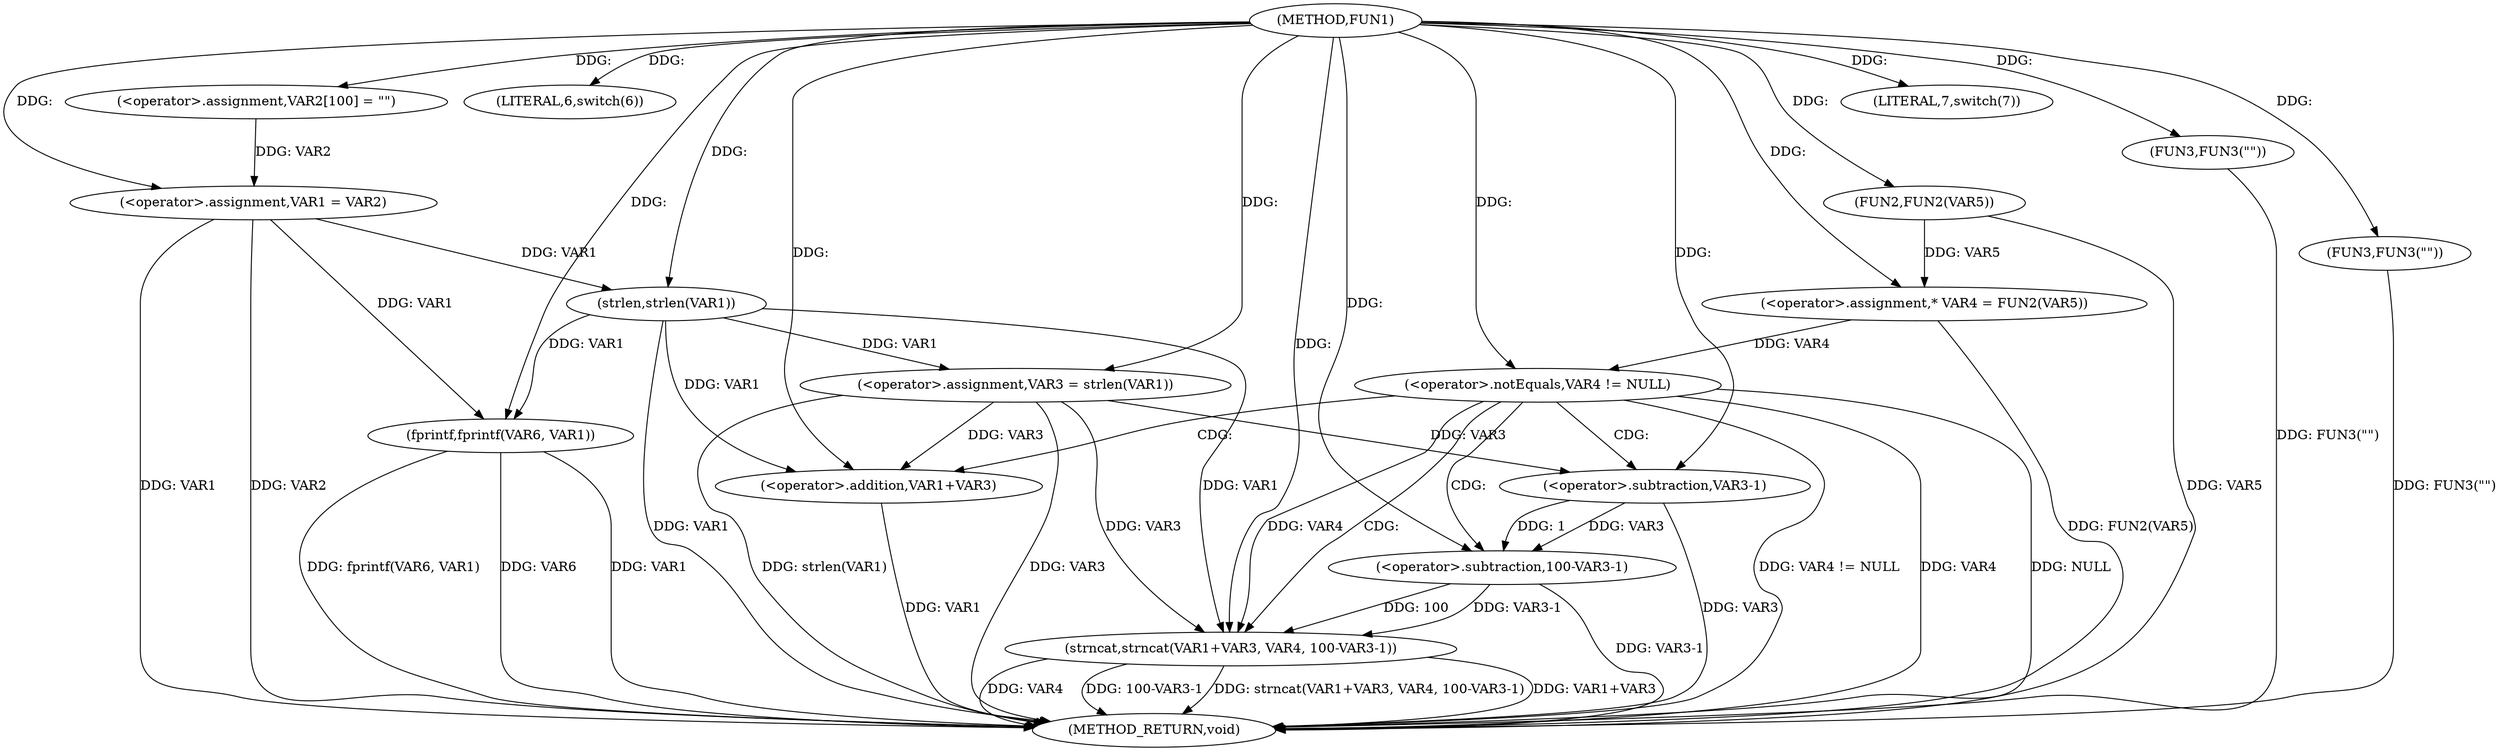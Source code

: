 digraph FUN1 {  
"1000100" [label = "(METHOD,FUN1)" ]
"1000157" [label = "(METHOD_RETURN,void)" ]
"1000104" [label = "(<operator>.assignment,VAR2[100] = \"\")" ]
"1000107" [label = "(<operator>.assignment,VAR1 = VAR2)" ]
"1000111" [label = "(LITERAL,6,switch(6))" ]
"1000116" [label = "(<operator>.assignment,VAR3 = strlen(VAR1))" ]
"1000118" [label = "(strlen,strlen(VAR1))" ]
"1000121" [label = "(<operator>.assignment,* VAR4 = FUN2(VAR5))" ]
"1000123" [label = "(FUN2,FUN2(VAR5))" ]
"1000126" [label = "(<operator>.notEquals,VAR4 != NULL)" ]
"1000130" [label = "(strncat,strncat(VAR1+VAR3, VAR4, 100-VAR3-1))" ]
"1000131" [label = "(<operator>.addition,VAR1+VAR3)" ]
"1000135" [label = "(<operator>.subtraction,100-VAR3-1)" ]
"1000137" [label = "(<operator>.subtraction,VAR3-1)" ]
"1000142" [label = "(FUN3,FUN3(\"\"))" ]
"1000146" [label = "(LITERAL,7,switch(7))" ]
"1000149" [label = "(fprintf,fprintf(VAR6, VAR1))" ]
"1000154" [label = "(FUN3,FUN3(\"\"))" ]
  "1000116" -> "1000157"  [ label = "DDG: VAR3"] 
  "1000142" -> "1000157"  [ label = "DDG: FUN3(\"\")"] 
  "1000107" -> "1000157"  [ label = "DDG: VAR1"] 
  "1000130" -> "1000157"  [ label = "DDG: VAR4"] 
  "1000149" -> "1000157"  [ label = "DDG: fprintf(VAR6, VAR1)"] 
  "1000126" -> "1000157"  [ label = "DDG: VAR4"] 
  "1000116" -> "1000157"  [ label = "DDG: strlen(VAR1)"] 
  "1000154" -> "1000157"  [ label = "DDG: FUN3(\"\")"] 
  "1000130" -> "1000157"  [ label = "DDG: 100-VAR3-1"] 
  "1000149" -> "1000157"  [ label = "DDG: VAR6"] 
  "1000118" -> "1000157"  [ label = "DDG: VAR1"] 
  "1000130" -> "1000157"  [ label = "DDG: strncat(VAR1+VAR3, VAR4, 100-VAR3-1)"] 
  "1000126" -> "1000157"  [ label = "DDG: VAR4 != NULL"] 
  "1000149" -> "1000157"  [ label = "DDG: VAR1"] 
  "1000121" -> "1000157"  [ label = "DDG: FUN2(VAR5)"] 
  "1000131" -> "1000157"  [ label = "DDG: VAR1"] 
  "1000126" -> "1000157"  [ label = "DDG: NULL"] 
  "1000137" -> "1000157"  [ label = "DDG: VAR3"] 
  "1000135" -> "1000157"  [ label = "DDG: VAR3-1"] 
  "1000107" -> "1000157"  [ label = "DDG: VAR2"] 
  "1000130" -> "1000157"  [ label = "DDG: VAR1+VAR3"] 
  "1000123" -> "1000157"  [ label = "DDG: VAR5"] 
  "1000100" -> "1000104"  [ label = "DDG: "] 
  "1000104" -> "1000107"  [ label = "DDG: VAR2"] 
  "1000100" -> "1000107"  [ label = "DDG: "] 
  "1000100" -> "1000111"  [ label = "DDG: "] 
  "1000118" -> "1000116"  [ label = "DDG: VAR1"] 
  "1000100" -> "1000116"  [ label = "DDG: "] 
  "1000107" -> "1000118"  [ label = "DDG: VAR1"] 
  "1000100" -> "1000118"  [ label = "DDG: "] 
  "1000123" -> "1000121"  [ label = "DDG: VAR5"] 
  "1000100" -> "1000121"  [ label = "DDG: "] 
  "1000100" -> "1000123"  [ label = "DDG: "] 
  "1000121" -> "1000126"  [ label = "DDG: VAR4"] 
  "1000100" -> "1000126"  [ label = "DDG: "] 
  "1000118" -> "1000130"  [ label = "DDG: VAR1"] 
  "1000100" -> "1000130"  [ label = "DDG: "] 
  "1000116" -> "1000130"  [ label = "DDG: VAR3"] 
  "1000118" -> "1000131"  [ label = "DDG: VAR1"] 
  "1000100" -> "1000131"  [ label = "DDG: "] 
  "1000116" -> "1000131"  [ label = "DDG: VAR3"] 
  "1000126" -> "1000130"  [ label = "DDG: VAR4"] 
  "1000135" -> "1000130"  [ label = "DDG: 100"] 
  "1000135" -> "1000130"  [ label = "DDG: VAR3-1"] 
  "1000100" -> "1000135"  [ label = "DDG: "] 
  "1000137" -> "1000135"  [ label = "DDG: VAR3"] 
  "1000137" -> "1000135"  [ label = "DDG: 1"] 
  "1000100" -> "1000137"  [ label = "DDG: "] 
  "1000116" -> "1000137"  [ label = "DDG: VAR3"] 
  "1000100" -> "1000142"  [ label = "DDG: "] 
  "1000100" -> "1000146"  [ label = "DDG: "] 
  "1000100" -> "1000149"  [ label = "DDG: "] 
  "1000107" -> "1000149"  [ label = "DDG: VAR1"] 
  "1000118" -> "1000149"  [ label = "DDG: VAR1"] 
  "1000100" -> "1000154"  [ label = "DDG: "] 
  "1000126" -> "1000131"  [ label = "CDG: "] 
  "1000126" -> "1000137"  [ label = "CDG: "] 
  "1000126" -> "1000130"  [ label = "CDG: "] 
  "1000126" -> "1000135"  [ label = "CDG: "] 
}
